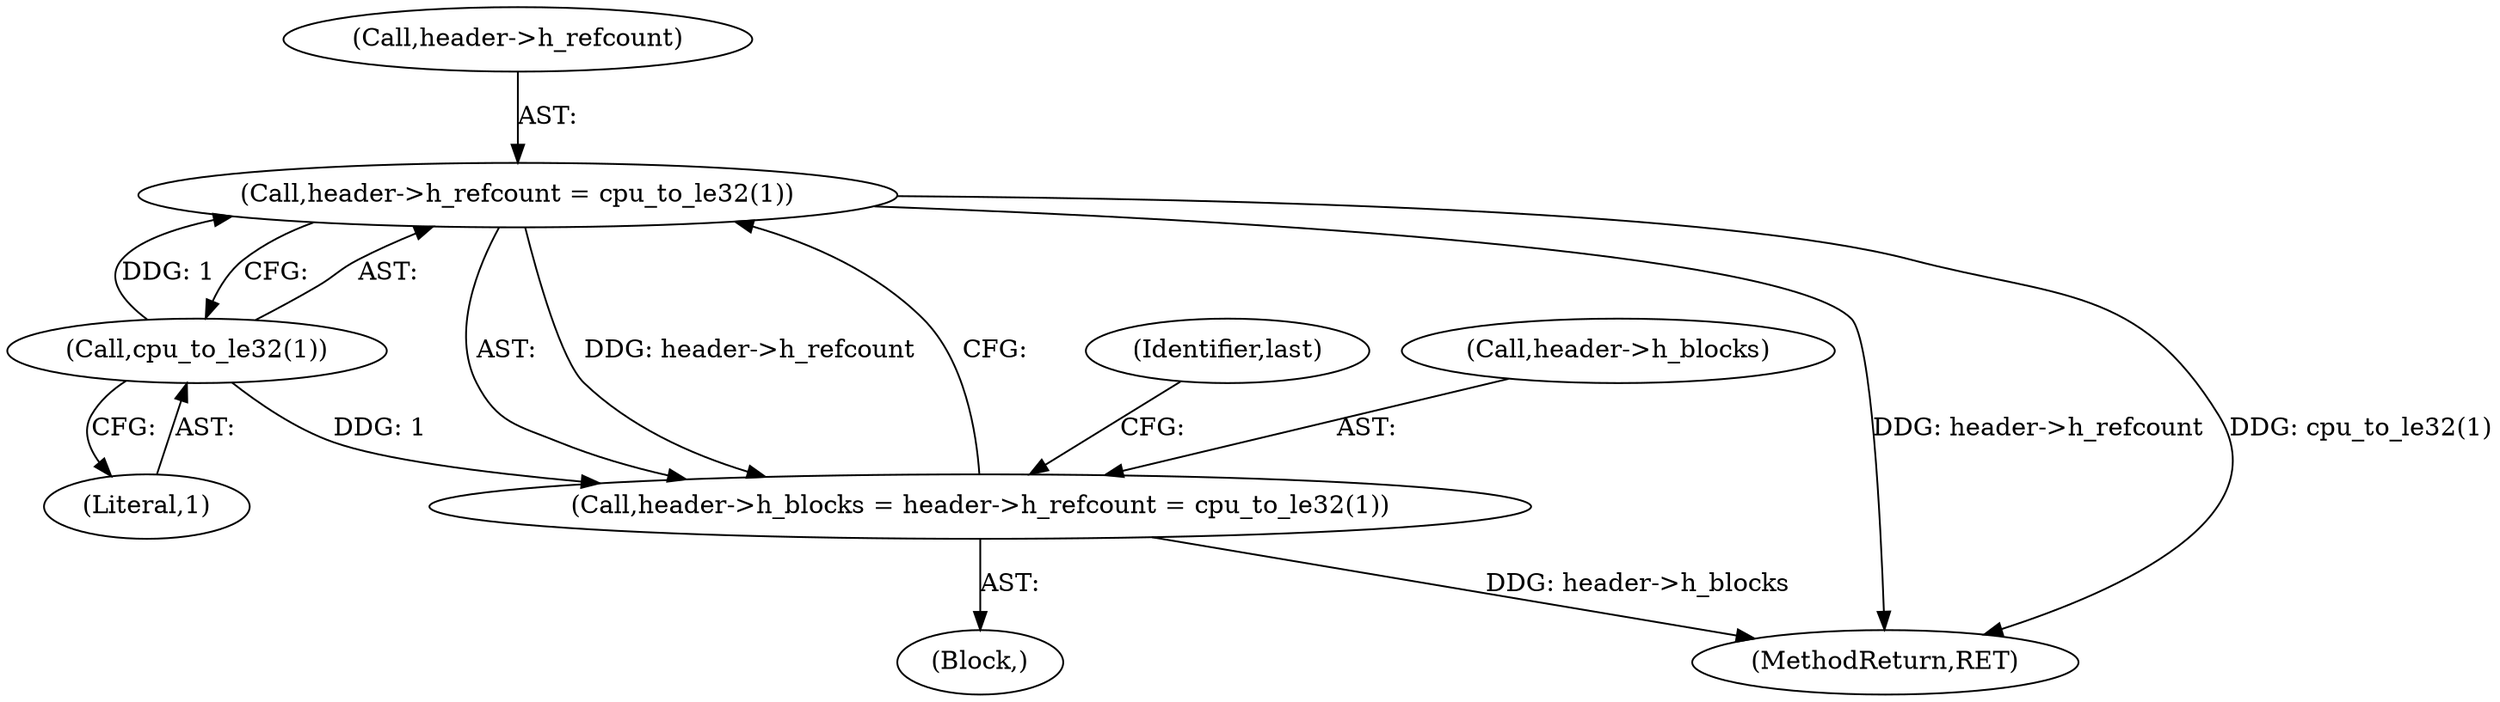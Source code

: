digraph "0_linux_be0726d33cb8f411945884664924bed3cb8c70ee_10@pointer" {
"1000677" [label="(Call,header->h_refcount = cpu_to_le32(1))"];
"1000681" [label="(Call,cpu_to_le32(1))"];
"1000673" [label="(Call,header->h_blocks = header->h_refcount = cpu_to_le32(1))"];
"1000682" [label="(Literal,1)"];
"1000681" [label="(Call,cpu_to_le32(1))"];
"1000684" [label="(Identifier,last)"];
"1000641" [label="(Block,)"];
"1000678" [label="(Call,header->h_refcount)"];
"1000673" [label="(Call,header->h_blocks = header->h_refcount = cpu_to_le32(1))"];
"1000674" [label="(Call,header->h_blocks)"];
"1001017" [label="(MethodReturn,RET)"];
"1000677" [label="(Call,header->h_refcount = cpu_to_le32(1))"];
"1000677" -> "1000673"  [label="AST: "];
"1000677" -> "1000681"  [label="CFG: "];
"1000678" -> "1000677"  [label="AST: "];
"1000681" -> "1000677"  [label="AST: "];
"1000673" -> "1000677"  [label="CFG: "];
"1000677" -> "1001017"  [label="DDG: cpu_to_le32(1)"];
"1000677" -> "1001017"  [label="DDG: header->h_refcount"];
"1000677" -> "1000673"  [label="DDG: header->h_refcount"];
"1000681" -> "1000677"  [label="DDG: 1"];
"1000681" -> "1000682"  [label="CFG: "];
"1000682" -> "1000681"  [label="AST: "];
"1000681" -> "1000673"  [label="DDG: 1"];
"1000673" -> "1000641"  [label="AST: "];
"1000674" -> "1000673"  [label="AST: "];
"1000684" -> "1000673"  [label="CFG: "];
"1000673" -> "1001017"  [label="DDG: header->h_blocks"];
}
